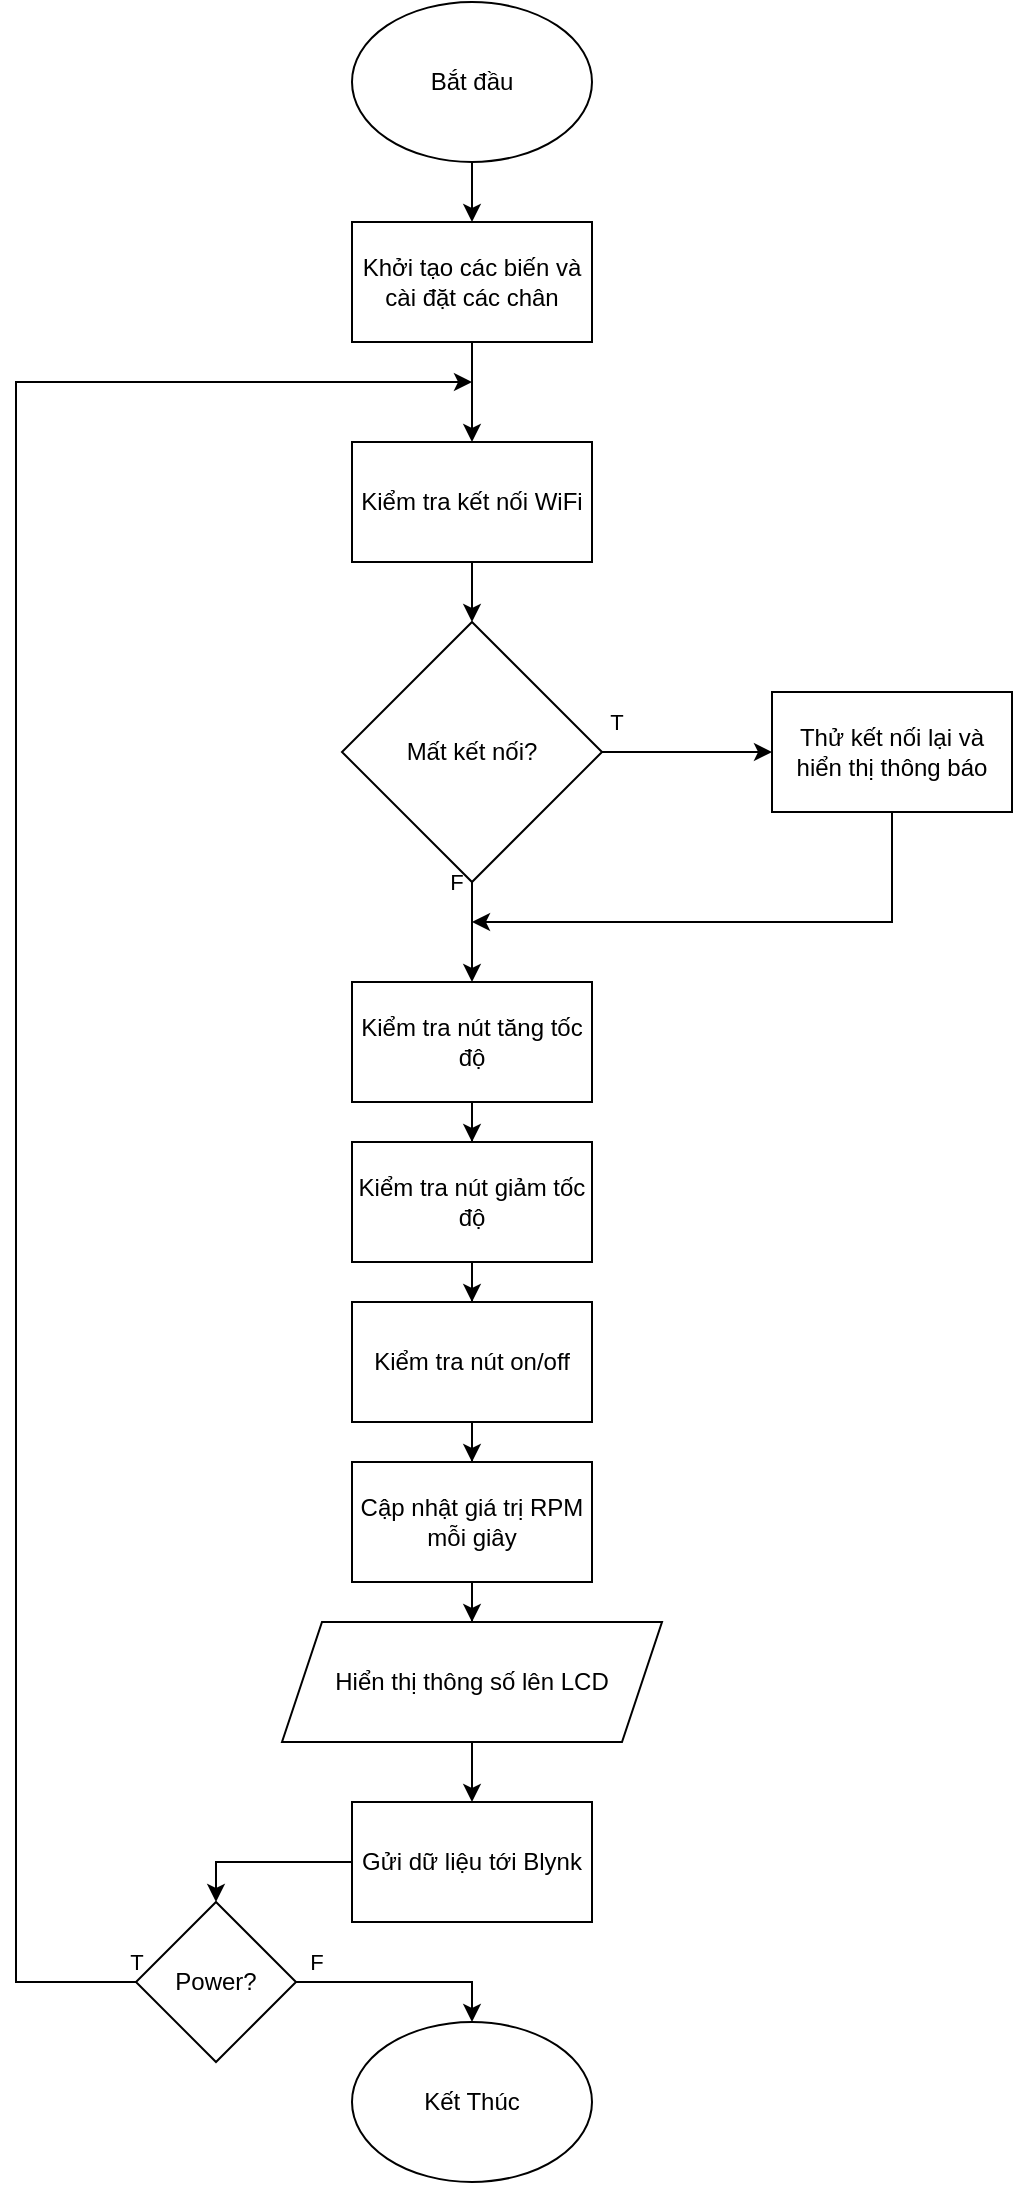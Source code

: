 <mxfile version="24.4.13" type="github">
  <diagram name="Page-1" id="3PN2rh3VQLnYHQBcSh-1">
    <mxGraphModel dx="1363" dy="799" grid="1" gridSize="10" guides="1" tooltips="1" connect="1" arrows="1" fold="1" page="1" pageScale="1" pageWidth="850" pageHeight="1100" math="0" shadow="0">
      <root>
        <mxCell id="0" />
        <mxCell id="1" parent="0" />
        <mxCell id="YR-1bHBkWM_l507x0TIl-3" value="" style="edgeStyle=orthogonalEdgeStyle;rounded=0;orthogonalLoop=1;jettySize=auto;html=1;" edge="1" parent="1" source="YR-1bHBkWM_l507x0TIl-1" target="YR-1bHBkWM_l507x0TIl-2">
          <mxGeometry relative="1" as="geometry" />
        </mxCell>
        <mxCell id="YR-1bHBkWM_l507x0TIl-1" value="Bắt đầu" style="ellipse;whiteSpace=wrap;html=1;" vertex="1" parent="1">
          <mxGeometry x="278" y="10" width="120" height="80" as="geometry" />
        </mxCell>
        <mxCell id="YR-1bHBkWM_l507x0TIl-5" value="" style="edgeStyle=orthogonalEdgeStyle;rounded=0;orthogonalLoop=1;jettySize=auto;html=1;" edge="1" parent="1" source="YR-1bHBkWM_l507x0TIl-2" target="YR-1bHBkWM_l507x0TIl-4">
          <mxGeometry relative="1" as="geometry" />
        </mxCell>
        <mxCell id="YR-1bHBkWM_l507x0TIl-2" value="Khởi tạo các biến và cài đặt các chân" style="whiteSpace=wrap;html=1;" vertex="1" parent="1">
          <mxGeometry x="278" y="120" width="120" height="60" as="geometry" />
        </mxCell>
        <mxCell id="YR-1bHBkWM_l507x0TIl-7" value="" style="edgeStyle=orthogonalEdgeStyle;rounded=0;orthogonalLoop=1;jettySize=auto;html=1;" edge="1" parent="1" source="YR-1bHBkWM_l507x0TIl-4" target="YR-1bHBkWM_l507x0TIl-6">
          <mxGeometry relative="1" as="geometry" />
        </mxCell>
        <mxCell id="YR-1bHBkWM_l507x0TIl-4" value="Kiểm tra kết nối WiFi" style="whiteSpace=wrap;html=1;" vertex="1" parent="1">
          <mxGeometry x="278" y="230" width="120" height="60" as="geometry" />
        </mxCell>
        <mxCell id="YR-1bHBkWM_l507x0TIl-9" value="" style="edgeStyle=orthogonalEdgeStyle;rounded=0;orthogonalLoop=1;jettySize=auto;html=1;" edge="1" parent="1" source="YR-1bHBkWM_l507x0TIl-6" target="YR-1bHBkWM_l507x0TIl-8">
          <mxGeometry relative="1" as="geometry" />
        </mxCell>
        <mxCell id="YR-1bHBkWM_l507x0TIl-28" value="T" style="edgeLabel;html=1;align=center;verticalAlign=middle;resizable=0;points=[];" vertex="1" connectable="0" parent="YR-1bHBkWM_l507x0TIl-9">
          <mxGeometry x="-0.294" y="2" relative="1" as="geometry">
            <mxPoint x="-23" y="-13" as="offset" />
          </mxGeometry>
        </mxCell>
        <mxCell id="YR-1bHBkWM_l507x0TIl-11" value="" style="edgeStyle=orthogonalEdgeStyle;rounded=0;orthogonalLoop=1;jettySize=auto;html=1;" edge="1" parent="1" source="YR-1bHBkWM_l507x0TIl-6" target="YR-1bHBkWM_l507x0TIl-10">
          <mxGeometry relative="1" as="geometry" />
        </mxCell>
        <mxCell id="YR-1bHBkWM_l507x0TIl-29" value="F" style="edgeLabel;html=1;align=center;verticalAlign=middle;resizable=0;points=[];" vertex="1" connectable="0" parent="YR-1bHBkWM_l507x0TIl-11">
          <mxGeometry x="-0.52" y="-4" relative="1" as="geometry">
            <mxPoint x="-4" y="-12" as="offset" />
          </mxGeometry>
        </mxCell>
        <mxCell id="YR-1bHBkWM_l507x0TIl-6" value="Mất kết nối?" style="rhombus;whiteSpace=wrap;html=1;" vertex="1" parent="1">
          <mxGeometry x="273" y="320" width="130" height="130" as="geometry" />
        </mxCell>
        <mxCell id="YR-1bHBkWM_l507x0TIl-12" style="edgeStyle=orthogonalEdgeStyle;rounded=0;orthogonalLoop=1;jettySize=auto;html=1;" edge="1" parent="1" source="YR-1bHBkWM_l507x0TIl-8">
          <mxGeometry relative="1" as="geometry">
            <mxPoint x="338" y="470" as="targetPoint" />
            <Array as="points">
              <mxPoint x="548" y="470" />
            </Array>
          </mxGeometry>
        </mxCell>
        <mxCell id="YR-1bHBkWM_l507x0TIl-8" value="Thử kết nối lại và hiển thị thông báo" style="whiteSpace=wrap;html=1;" vertex="1" parent="1">
          <mxGeometry x="488" y="355" width="120" height="60" as="geometry" />
        </mxCell>
        <mxCell id="YR-1bHBkWM_l507x0TIl-14" value="" style="edgeStyle=orthogonalEdgeStyle;rounded=0;orthogonalLoop=1;jettySize=auto;html=1;" edge="1" parent="1" source="YR-1bHBkWM_l507x0TIl-10" target="YR-1bHBkWM_l507x0TIl-13">
          <mxGeometry relative="1" as="geometry" />
        </mxCell>
        <mxCell id="YR-1bHBkWM_l507x0TIl-10" value="Kiểm tra nút tăng tốc độ" style="whiteSpace=wrap;html=1;" vertex="1" parent="1">
          <mxGeometry x="278" y="500" width="120" height="60" as="geometry" />
        </mxCell>
        <mxCell id="YR-1bHBkWM_l507x0TIl-16" value="" style="edgeStyle=orthogonalEdgeStyle;rounded=0;orthogonalLoop=1;jettySize=auto;html=1;" edge="1" parent="1" source="YR-1bHBkWM_l507x0TIl-13" target="YR-1bHBkWM_l507x0TIl-15">
          <mxGeometry relative="1" as="geometry" />
        </mxCell>
        <mxCell id="YR-1bHBkWM_l507x0TIl-13" value="Kiểm tra nút giảm tốc độ" style="whiteSpace=wrap;html=1;" vertex="1" parent="1">
          <mxGeometry x="278" y="580" width="120" height="60" as="geometry" />
        </mxCell>
        <mxCell id="YR-1bHBkWM_l507x0TIl-18" value="" style="edgeStyle=orthogonalEdgeStyle;rounded=0;orthogonalLoop=1;jettySize=auto;html=1;" edge="1" parent="1" source="YR-1bHBkWM_l507x0TIl-15" target="YR-1bHBkWM_l507x0TIl-17">
          <mxGeometry relative="1" as="geometry" />
        </mxCell>
        <mxCell id="YR-1bHBkWM_l507x0TIl-15" value="Kiểm tra nút on/off" style="whiteSpace=wrap;html=1;" vertex="1" parent="1">
          <mxGeometry x="278" y="660" width="120" height="60" as="geometry" />
        </mxCell>
        <mxCell id="YR-1bHBkWM_l507x0TIl-20" value="" style="edgeStyle=orthogonalEdgeStyle;rounded=0;orthogonalLoop=1;jettySize=auto;html=1;" edge="1" parent="1" source="YR-1bHBkWM_l507x0TIl-17" target="YR-1bHBkWM_l507x0TIl-19">
          <mxGeometry relative="1" as="geometry" />
        </mxCell>
        <mxCell id="YR-1bHBkWM_l507x0TIl-17" value="Cập nhật giá trị RPM mỗi giây" style="whiteSpace=wrap;html=1;" vertex="1" parent="1">
          <mxGeometry x="278" y="740" width="120" height="60" as="geometry" />
        </mxCell>
        <mxCell id="YR-1bHBkWM_l507x0TIl-22" value="" style="edgeStyle=orthogonalEdgeStyle;rounded=0;orthogonalLoop=1;jettySize=auto;html=1;" edge="1" parent="1" source="YR-1bHBkWM_l507x0TIl-19" target="YR-1bHBkWM_l507x0TIl-21">
          <mxGeometry relative="1" as="geometry" />
        </mxCell>
        <mxCell id="YR-1bHBkWM_l507x0TIl-19" value="Hiển thị thông số lên LCD" style="shape=parallelogram;perimeter=parallelogramPerimeter;whiteSpace=wrap;html=1;fixedSize=1;" vertex="1" parent="1">
          <mxGeometry x="243" y="820" width="190" height="60" as="geometry" />
        </mxCell>
        <mxCell id="YR-1bHBkWM_l507x0TIl-23" style="edgeStyle=orthogonalEdgeStyle;rounded=0;orthogonalLoop=1;jettySize=auto;html=1;exitX=0;exitY=0.5;exitDx=0;exitDy=0;" edge="1" parent="1" source="YR-1bHBkWM_l507x0TIl-24">
          <mxGeometry relative="1" as="geometry">
            <mxPoint x="338" y="200" as="targetPoint" />
            <Array as="points">
              <mxPoint x="110" y="1000" />
              <mxPoint x="110" y="200" />
            </Array>
          </mxGeometry>
        </mxCell>
        <mxCell id="YR-1bHBkWM_l507x0TIl-25" style="edgeStyle=orthogonalEdgeStyle;rounded=0;orthogonalLoop=1;jettySize=auto;html=1;entryX=0.5;entryY=0;entryDx=0;entryDy=0;" edge="1" parent="1" source="YR-1bHBkWM_l507x0TIl-21" target="YR-1bHBkWM_l507x0TIl-24">
          <mxGeometry relative="1" as="geometry" />
        </mxCell>
        <mxCell id="YR-1bHBkWM_l507x0TIl-21" value="Gửi dữ liệu tới Blynk" style="whiteSpace=wrap;html=1;" vertex="1" parent="1">
          <mxGeometry x="278" y="910" width="120" height="60" as="geometry" />
        </mxCell>
        <mxCell id="YR-1bHBkWM_l507x0TIl-27" style="edgeStyle=orthogonalEdgeStyle;rounded=0;orthogonalLoop=1;jettySize=auto;html=1;entryX=0.5;entryY=0;entryDx=0;entryDy=0;" edge="1" parent="1" source="YR-1bHBkWM_l507x0TIl-24" target="YR-1bHBkWM_l507x0TIl-26">
          <mxGeometry relative="1" as="geometry" />
        </mxCell>
        <mxCell id="YR-1bHBkWM_l507x0TIl-30" value="T" style="edgeLabel;html=1;align=center;verticalAlign=middle;resizable=0;points=[];" vertex="1" connectable="0" parent="YR-1bHBkWM_l507x0TIl-27">
          <mxGeometry x="-0.518" y="2" relative="1" as="geometry">
            <mxPoint x="-106" y="-8" as="offset" />
          </mxGeometry>
        </mxCell>
        <mxCell id="YR-1bHBkWM_l507x0TIl-31" value="F" style="edgeLabel;html=1;align=center;verticalAlign=middle;resizable=0;points=[];" vertex="1" connectable="0" parent="YR-1bHBkWM_l507x0TIl-27">
          <mxGeometry x="-0.611" y="2" relative="1" as="geometry">
            <mxPoint x="-11" y="-8" as="offset" />
          </mxGeometry>
        </mxCell>
        <mxCell id="YR-1bHBkWM_l507x0TIl-24" value="Power?" style="rhombus;whiteSpace=wrap;html=1;" vertex="1" parent="1">
          <mxGeometry x="170" y="960" width="80" height="80" as="geometry" />
        </mxCell>
        <mxCell id="YR-1bHBkWM_l507x0TIl-26" value="Kết Thúc" style="ellipse;whiteSpace=wrap;html=1;" vertex="1" parent="1">
          <mxGeometry x="278" y="1020" width="120" height="80" as="geometry" />
        </mxCell>
      </root>
    </mxGraphModel>
  </diagram>
</mxfile>
